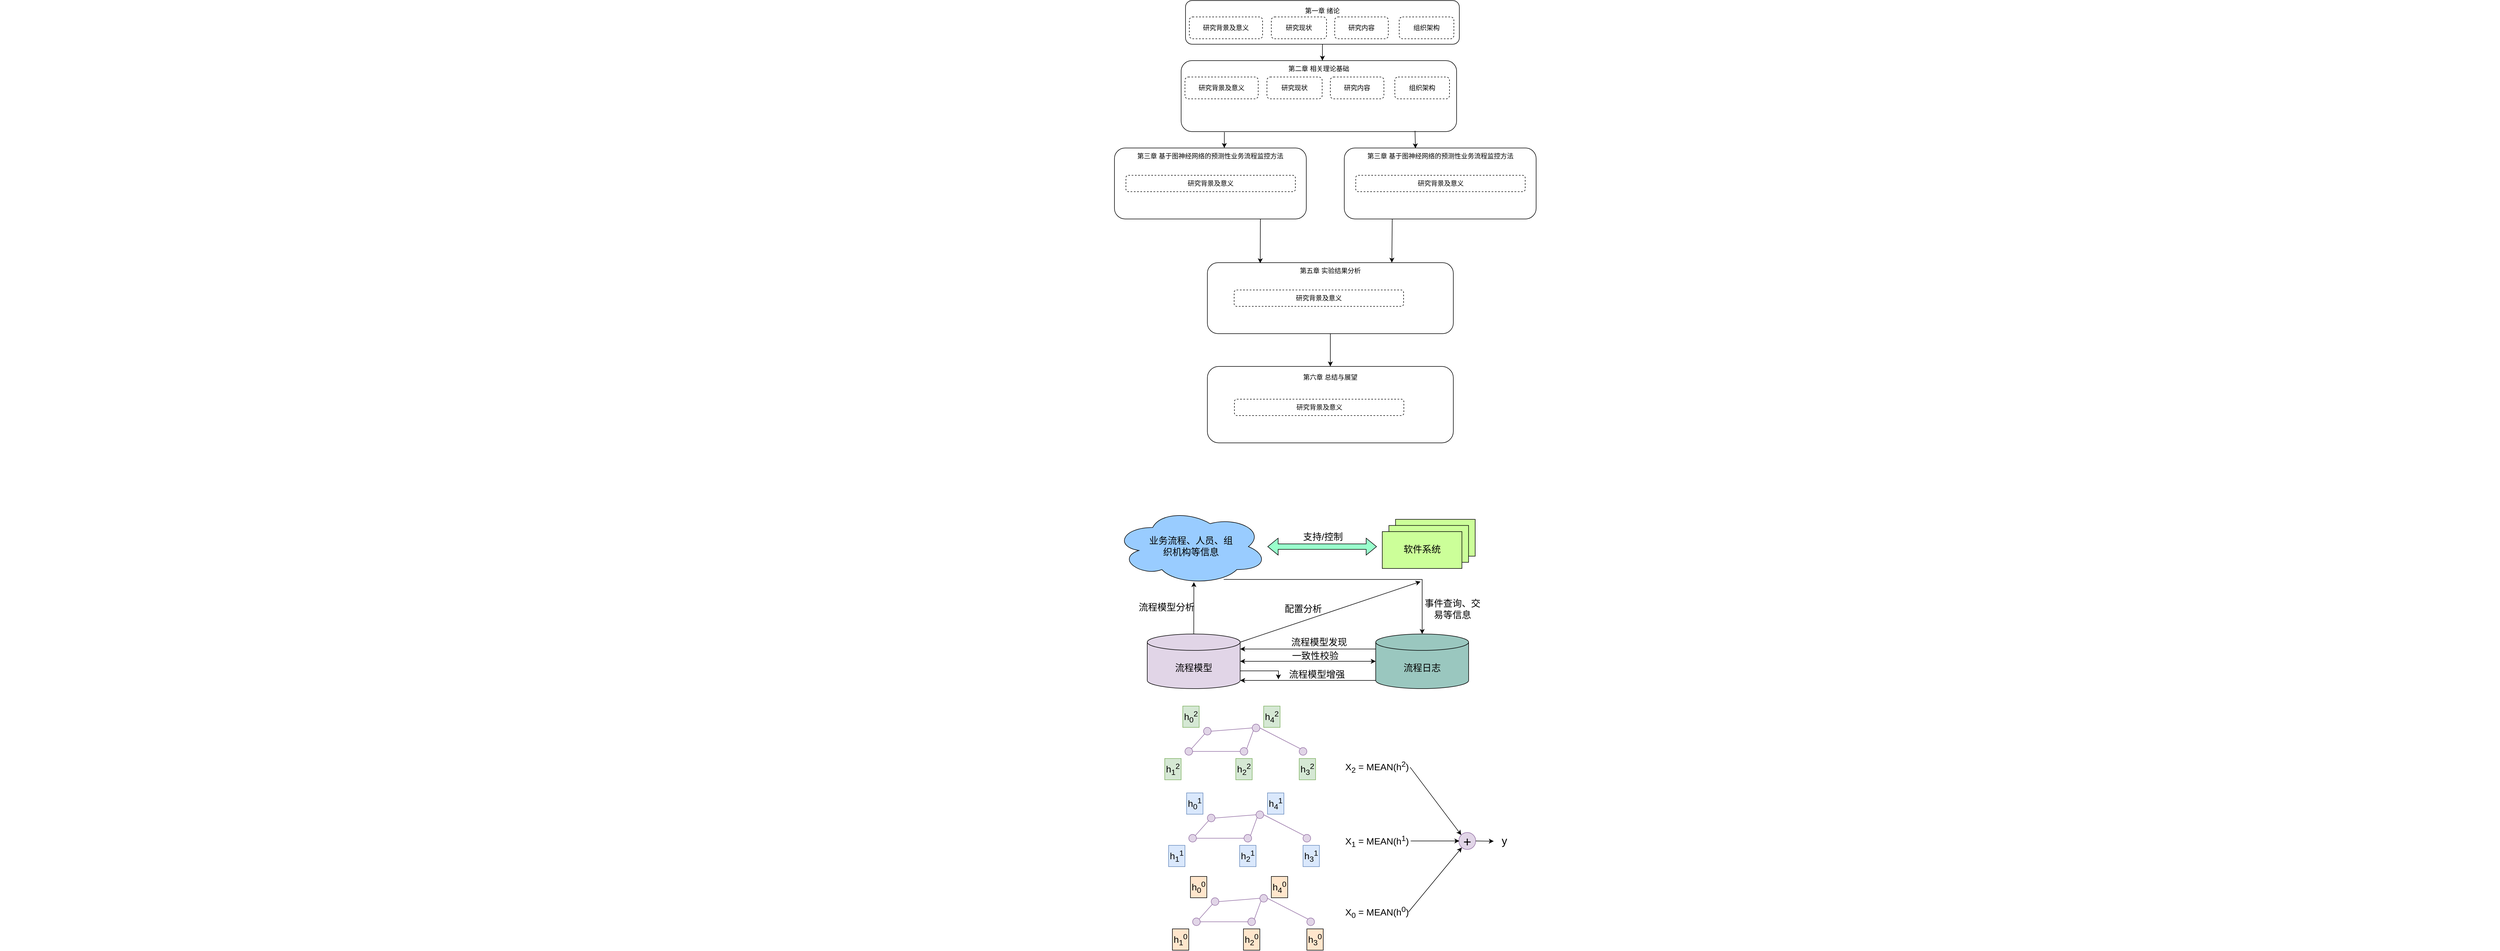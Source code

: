 <mxfile version="26.1.1">
  <diagram name="第 1 页" id="_QlsWhL8awDRomTz16vz">
    <mxGraphModel dx="3838" dy="2153" grid="1" gridSize="10" guides="1" tooltips="1" connect="1" arrows="1" fold="1" page="0" pageScale="1" pageWidth="827" pageHeight="1169" math="0" shadow="0">
      <root>
        <mxCell id="0" />
        <mxCell id="1" parent="0" />
        <mxCell id="jZfTcSRhd4EUPfGEfvjz-1" value="业务流程、人员、组&lt;div&gt;织机构等信息&lt;/div&gt;" style="ellipse;shape=cloud;whiteSpace=wrap;html=1;fillColor=#99CCFF;fontSize=17;" parent="1" vertex="1">
          <mxGeometry x="40" y="70" width="280" height="140" as="geometry" />
        </mxCell>
        <mxCell id="jZfTcSRhd4EUPfGEfvjz-5" value="流程模型" style="shape=cylinder3;whiteSpace=wrap;html=1;boundedLbl=1;backgroundOutline=1;size=15;fillColor=#E1D5E7;fontSize=17;" parent="1" vertex="1">
          <mxGeometry x="100" y="300" width="170" height="100" as="geometry" />
        </mxCell>
        <mxCell id="jZfTcSRhd4EUPfGEfvjz-6" value="流程日志" style="shape=cylinder3;whiteSpace=wrap;html=1;boundedLbl=1;backgroundOutline=1;size=15;fillColor=#9AC7BF;fontSize=17;" parent="1" vertex="1">
          <mxGeometry x="518" y="300" width="170" height="100" as="geometry" />
        </mxCell>
        <mxCell id="jZfTcSRhd4EUPfGEfvjz-7" value="" style="shape=flexArrow;endArrow=classic;startArrow=classic;html=1;rounded=0;fillColor=#99FFCC;fontSize=17;" parent="1" source="jZfTcSRhd4EUPfGEfvjz-1" edge="1">
          <mxGeometry width="100" height="100" relative="1" as="geometry">
            <mxPoint x="344" y="144.5" as="sourcePoint" />
            <mxPoint x="520" y="140" as="targetPoint" />
          </mxGeometry>
        </mxCell>
        <mxCell id="jZfTcSRhd4EUPfGEfvjz-9" value="支持/控制" style="text;html=1;align=center;verticalAlign=middle;resizable=0;points=[];autosize=1;strokeColor=none;fillColor=none;fontSize=17;" parent="1" vertex="1">
          <mxGeometry x="375" y="107" width="91" height="32" as="geometry" />
        </mxCell>
        <mxCell id="jZfTcSRhd4EUPfGEfvjz-10" value="" style="endArrow=classic;html=1;rounded=0;entryX=0.519;entryY=0.964;entryDx=0;entryDy=0;entryPerimeter=0;fontSize=17;" parent="1" source="jZfTcSRhd4EUPfGEfvjz-5" target="jZfTcSRhd4EUPfGEfvjz-1" edge="1">
          <mxGeometry width="50" height="50" relative="1" as="geometry">
            <mxPoint x="140" y="260" as="sourcePoint" />
            <mxPoint x="190" y="210" as="targetPoint" />
          </mxGeometry>
        </mxCell>
        <mxCell id="jZfTcSRhd4EUPfGEfvjz-12" value="" style="endArrow=classic;html=1;rounded=0;exitX=1;exitY=0;exitDx=0;exitDy=15;exitPerimeter=0;fontSize=17;" parent="1" source="jZfTcSRhd4EUPfGEfvjz-5" edge="1">
          <mxGeometry width="50" height="50" relative="1" as="geometry">
            <mxPoint x="390" y="300" as="sourcePoint" />
            <mxPoint x="600" y="204" as="targetPoint" />
          </mxGeometry>
        </mxCell>
        <mxCell id="jZfTcSRhd4EUPfGEfvjz-13" value="" style="endArrow=classic;html=1;rounded=0;entryX=1;entryY=0;entryDx=0;entryDy=27.5;entryPerimeter=0;exitX=0;exitY=0;exitDx=0;exitDy=27.5;exitPerimeter=0;fontSize=17;" parent="1" source="jZfTcSRhd4EUPfGEfvjz-6" target="jZfTcSRhd4EUPfGEfvjz-5" edge="1">
          <mxGeometry width="50" height="50" relative="1" as="geometry">
            <mxPoint x="420" y="380" as="sourcePoint" />
            <mxPoint x="510" y="328" as="targetPoint" />
          </mxGeometry>
        </mxCell>
        <mxCell id="jZfTcSRhd4EUPfGEfvjz-14" value="" style="endArrow=classic;startArrow=classic;html=1;rounded=0;exitX=1;exitY=0.5;exitDx=0;exitDy=0;exitPerimeter=0;entryX=0;entryY=0.5;entryDx=0;entryDy=0;entryPerimeter=0;fontSize=17;" parent="1" source="jZfTcSRhd4EUPfGEfvjz-5" target="jZfTcSRhd4EUPfGEfvjz-6" edge="1">
          <mxGeometry width="50" height="50" relative="1" as="geometry">
            <mxPoint x="390" y="300" as="sourcePoint" />
            <mxPoint x="440" y="250" as="targetPoint" />
          </mxGeometry>
        </mxCell>
        <mxCell id="jZfTcSRhd4EUPfGEfvjz-15" value="" style="endArrow=classic;html=1;rounded=0;exitX=0;exitY=1;exitDx=0;exitDy=-15;exitPerimeter=0;entryX=1;entryY=1;entryDx=0;entryDy=-15;entryPerimeter=0;fontSize=17;" parent="1" source="jZfTcSRhd4EUPfGEfvjz-6" target="jZfTcSRhd4EUPfGEfvjz-5" edge="1">
          <mxGeometry width="50" height="50" relative="1" as="geometry">
            <mxPoint x="390" y="300" as="sourcePoint" />
            <mxPoint x="280" y="360" as="targetPoint" />
          </mxGeometry>
        </mxCell>
        <mxCell id="jZfTcSRhd4EUPfGEfvjz-17" value="" style="endArrow=classic;html=1;rounded=0;edgeStyle=orthogonalEdgeStyle;exitX=0.714;exitY=0.929;exitDx=0;exitDy=0;exitPerimeter=0;entryX=0.5;entryY=0;entryDx=0;entryDy=0;entryPerimeter=0;fontSize=17;" parent="1" source="jZfTcSRhd4EUPfGEfvjz-1" target="jZfTcSRhd4EUPfGEfvjz-6" edge="1">
          <mxGeometry width="50" height="50" relative="1" as="geometry">
            <mxPoint x="490" y="300" as="sourcePoint" />
            <mxPoint x="440" y="250" as="targetPoint" />
            <Array as="points">
              <mxPoint x="603" y="200" />
            </Array>
          </mxGeometry>
        </mxCell>
        <mxCell id="jZfTcSRhd4EUPfGEfvjz-18" value="" style="endArrow=classic;html=1;rounded=0;edgeStyle=orthogonalEdgeStyle;exitX=1;exitY=0;exitDx=0;exitDy=67.5;exitPerimeter=0;fontSize=17;" parent="1" source="jZfTcSRhd4EUPfGEfvjz-5" edge="1">
          <mxGeometry width="50" height="50" relative="1" as="geometry">
            <mxPoint x="270" y="350" as="sourcePoint" />
            <mxPoint x="340" y="383" as="targetPoint" />
            <Array as="points">
              <mxPoint x="340" y="368" />
            </Array>
          </mxGeometry>
        </mxCell>
        <mxCell id="jZfTcSRhd4EUPfGEfvjz-19" value="" style="group;fontSize=17;" parent="1" vertex="1" connectable="0">
          <mxGeometry x="530" y="90" width="170" height="90" as="geometry" />
        </mxCell>
        <mxCell id="jZfTcSRhd4EUPfGEfvjz-2" value="软件系统" style="rounded=0;whiteSpace=wrap;html=1;fillColor=#CCFF99;fontSize=17;" parent="jZfTcSRhd4EUPfGEfvjz-19" vertex="1">
          <mxGeometry x="24.286" width="145.714" height="67.5" as="geometry" />
        </mxCell>
        <mxCell id="jZfTcSRhd4EUPfGEfvjz-3" value="软件系统" style="rounded=0;whiteSpace=wrap;html=1;fillColor=#CCFF99;fontSize=17;" parent="jZfTcSRhd4EUPfGEfvjz-19" vertex="1">
          <mxGeometry x="12.143" y="11.25" width="145.714" height="67.5" as="geometry" />
        </mxCell>
        <mxCell id="jZfTcSRhd4EUPfGEfvjz-4" value="软件系统" style="rounded=0;whiteSpace=wrap;html=1;fillColor=#CCFF99;fontSize=17;" parent="jZfTcSRhd4EUPfGEfvjz-19" vertex="1">
          <mxGeometry y="22.5" width="145.714" height="67.5" as="geometry" />
        </mxCell>
        <mxCell id="jZfTcSRhd4EUPfGEfvjz-20" value="流程模型分析" style="text;html=1;align=center;verticalAlign=middle;resizable=0;points=[];autosize=1;strokeColor=none;fillColor=none;fontSize=17;" parent="1" vertex="1">
          <mxGeometry x="75" y="236" width="120" height="32" as="geometry" />
        </mxCell>
        <mxCell id="jZfTcSRhd4EUPfGEfvjz-21" value="配置分析" style="text;html=1;align=center;verticalAlign=middle;resizable=0;points=[];autosize=1;strokeColor=none;fillColor=none;fontSize=17;" parent="1" vertex="1">
          <mxGeometry x="342" y="239" width="86" height="32" as="geometry" />
        </mxCell>
        <mxCell id="jZfTcSRhd4EUPfGEfvjz-22" value="事件查询、交&lt;div&gt;易等信息&lt;/div&gt;" style="text;html=1;align=center;verticalAlign=middle;resizable=0;points=[];autosize=1;strokeColor=none;fillColor=none;fontSize=17;" parent="1" vertex="1">
          <mxGeometry x="598" y="228.5" width="120" height="53" as="geometry" />
        </mxCell>
        <mxCell id="jZfTcSRhd4EUPfGEfvjz-23" value="流程模型发现" style="text;html=1;align=center;verticalAlign=middle;resizable=0;points=[];autosize=1;strokeColor=none;fillColor=none;fontSize=17;" parent="1" vertex="1">
          <mxGeometry x="354" y="300" width="120" height="32" as="geometry" />
        </mxCell>
        <mxCell id="jZfTcSRhd4EUPfGEfvjz-24" value="一致性校验" style="text;html=1;align=center;verticalAlign=middle;resizable=0;points=[];autosize=1;strokeColor=none;fillColor=none;fontSize=17;" parent="1" vertex="1">
          <mxGeometry x="367" y="326" width="80" height="30" as="geometry" />
        </mxCell>
        <mxCell id="jZfTcSRhd4EUPfGEfvjz-25" value="流程模型增强" style="text;html=1;align=center;verticalAlign=middle;resizable=0;points=[];autosize=1;strokeColor=none;fillColor=none;fontSize=17;" parent="1" vertex="1">
          <mxGeometry x="350" y="359" width="120" height="32" as="geometry" />
        </mxCell>
        <mxCell id="jZfTcSRhd4EUPfGEfvjz-27" value="h&lt;sub&gt;1&lt;/sub&gt;&lt;sup&gt;2&lt;/sup&gt;" style="rounded=0;whiteSpace=wrap;html=1;fillColor=#d5e8d4;strokeColor=#82b366;fontSize=17;" parent="1" vertex="1">
          <mxGeometry x="132" y="528" width="30" height="39" as="geometry" />
        </mxCell>
        <mxCell id="jZfTcSRhd4EUPfGEfvjz-28" value="h&lt;sub&gt;0&lt;/sub&gt;&lt;sup&gt;2&lt;/sup&gt;" style="rounded=0;whiteSpace=wrap;html=1;fillColor=#d5e8d4;strokeColor=#82b366;fontSize=17;" parent="1" vertex="1">
          <mxGeometry x="165" y="432" width="30" height="39" as="geometry" />
        </mxCell>
        <mxCell id="jZfTcSRhd4EUPfGEfvjz-29" value="h&lt;sub&gt;4&lt;/sub&gt;&lt;sup&gt;2&lt;/sup&gt;" style="rounded=0;whiteSpace=wrap;html=1;fillColor=#d5e8d4;strokeColor=#82b366;fontSize=17;" parent="1" vertex="1">
          <mxGeometry x="313" y="432" width="30" height="39" as="geometry" />
        </mxCell>
        <mxCell id="jZfTcSRhd4EUPfGEfvjz-30" value="h&lt;sub&gt;2&lt;/sub&gt;&lt;sup&gt;2&lt;/sup&gt;" style="rounded=0;whiteSpace=wrap;html=1;fillColor=#d5e8d4;strokeColor=#82b366;fontSize=17;" parent="1" vertex="1">
          <mxGeometry x="262" y="528" width="30" height="39" as="geometry" />
        </mxCell>
        <mxCell id="jZfTcSRhd4EUPfGEfvjz-31" value="h&lt;sub&gt;3&lt;/sub&gt;&lt;sup&gt;2&lt;/sup&gt;" style="rounded=0;whiteSpace=wrap;html=1;fillColor=#d5e8d4;strokeColor=#82b366;fontSize=17;" parent="1" vertex="1">
          <mxGeometry x="378" y="528" width="30" height="39" as="geometry" />
        </mxCell>
        <mxCell id="jZfTcSRhd4EUPfGEfvjz-32" value="&lt;span style=&quot;color: rgba(0, 0, 0, 0); font-family: monospace; text-align: start; text-wrap-mode: nowrap;&quot;&gt;%3CmxGraphModel%3E%3Croot%3E%3CmxCell%20id%3D%220%22%2F%3E%3CmxCell%20id%3D%221%22%20parent%3D%220%22%2F%3E%3CmxCell%20id%3D%222%22%20value%3D%22%22%20style%3D%22ellipse%3BwhiteSpace%3Dwrap%3Bhtml%3D1%3Baspect%3Dfixed%3B%22%20vertex%3D%221%22%20parent%3D%221%22%3E%3CmxGeometry%20x%3D%22203%22%20y%3D%22465%22%20width%3D%2214%22%20height%3D%2214%22%20as%3D%22geometry%22%2F%3E%3C%2FmxCell%3E%3C%2Froot%3E%3C%2FmxGraphModel%3E&lt;/span&gt;" style="ellipse;whiteSpace=wrap;html=1;aspect=fixed;fillColor=#e1d5e7;fontSize=17;strokeColor=#9673a6;" parent="1" vertex="1">
          <mxGeometry x="203" y="471" width="14" height="14" as="geometry" />
        </mxCell>
        <mxCell id="jZfTcSRhd4EUPfGEfvjz-33" value="" style="ellipse;whiteSpace=wrap;html=1;aspect=fixed;fillColor=#e1d5e7;fontSize=17;strokeColor=#9673a6;" parent="1" vertex="1">
          <mxGeometry x="292" y="465" width="14" height="14" as="geometry" />
        </mxCell>
        <mxCell id="jZfTcSRhd4EUPfGEfvjz-34" value="&lt;span style=&quot;color: rgba(0, 0, 0, 0); font-family: monospace; text-align: start; text-wrap-mode: nowrap;&quot;&gt;%3CmxGraphModel%3E%3Croot%3E%3CmxCell%20id%3D%220%22%2F%3E%3CmxCell%20id%3D%221%22%20parent%3D%220%22%2F%3E%3CmxCell%20id%3D%222%22%20value%3D%22%22%20style%3D%22ellipse%3BwhiteSpace%3Dwrap%3Bhtml%3D1%3Baspect%3Dfixed%3B%22%20vertex%3D%221%22%20parent%3D%221%22%3E%3CmxGeometry%20x%3D%22203%22%20y%3D%22465%22%20width%3D%2214%22%20height%3D%2214%22%20as%3D%22geometry%22%2F%3E%3C%2FmxCell%3E%3C%2Froot%3E%3C%2FmxGraphModel%3E&lt;/span&gt;" style="ellipse;whiteSpace=wrap;html=1;aspect=fixed;fillColor=#e1d5e7;fontSize=17;strokeColor=#9673a6;" parent="1" vertex="1">
          <mxGeometry x="169" y="508" width="14" height="14" as="geometry" />
        </mxCell>
        <mxCell id="jZfTcSRhd4EUPfGEfvjz-35" value="&lt;span style=&quot;color: rgba(0, 0, 0, 0); font-family: monospace; text-align: start; text-wrap-mode: nowrap;&quot;&gt;%3CmxGraphModel%3E%3Croot%3E%3CmxCell%20id%3D%220%22%2F%3E%3CmxCell%20id%3D%221%22%20parent%3D%220%22%2F%3E%3CmxCell%20id%3D%222%22%20value%3D%22%22%20style%3D%22ellipse%3BwhiteSpace%3Dwrap%3Bhtml%3D1%3Baspect%3Dfixed%3B%22%20vertex%3D%221%22%20parent%3D%221%22%3E%3CmxGeometry%20x%3D%22203%22%20y%3D%22465%22%20width%3D%2214%22%20height%3D%2214%22%20as%3D%22geometry%22%2F%3E%3C%2FmxCell%3E%3C%2Froot%3E%3C%2FmxGraphModel%3E&lt;/span&gt;" style="ellipse;whiteSpace=wrap;html=1;aspect=fixed;fillColor=#e1d5e7;fontSize=17;strokeColor=#9673a6;" parent="1" vertex="1">
          <mxGeometry x="270" y="508" width="14" height="14" as="geometry" />
        </mxCell>
        <mxCell id="jZfTcSRhd4EUPfGEfvjz-36" value="&lt;span style=&quot;color: rgba(0, 0, 0, 0); font-family: monospace; text-align: start; text-wrap-mode: nowrap;&quot;&gt;%3CmxGraphModel%3E%3Croot%3E%3CmxCell%20id%3D%220%22%2F%3E%3CmxCell%20id%3D%221%22%20parent%3D%220%22%2F%3E%3CmxCell%20id%3D%222%22%20value%3D%22%22%20style%3D%22ellipse%3BwhiteSpace%3Dwrap%3Bhtml%3D1%3Baspect%3Dfixed%3B%22%20vertex%3D%221%22%20parent%3D%221%22%3E%3CmxGeometry%20x%3D%22203%22%20y%3D%22465%22%20width%3D%2214%22%20height%3D%2214%22%20as%3D%22geometry%22%2F%3E%3C%2FmxCell%3E%3C%2Froot%3E%3C%2FmxGraphModel%3E&lt;/span&gt;" style="ellipse;whiteSpace=wrap;html=1;aspect=fixed;fillColor=#e1d5e7;fontSize=17;strokeColor=#9673a6;" parent="1" vertex="1">
          <mxGeometry x="378" y="508" width="14" height="14" as="geometry" />
        </mxCell>
        <mxCell id="jZfTcSRhd4EUPfGEfvjz-39" value="" style="endArrow=none;html=1;rounded=0;exitX=1;exitY=0;exitDx=0;exitDy=0;entryX=0;entryY=1;entryDx=0;entryDy=0;fontSize=17;fillColor=#e1d5e7;strokeColor=#9673a6;" parent="1" source="jZfTcSRhd4EUPfGEfvjz-34" target="jZfTcSRhd4EUPfGEfvjz-32" edge="1">
          <mxGeometry width="50" height="50" relative="1" as="geometry">
            <mxPoint x="266" y="602" as="sourcePoint" />
            <mxPoint x="316" y="552" as="targetPoint" />
          </mxGeometry>
        </mxCell>
        <mxCell id="jZfTcSRhd4EUPfGEfvjz-40" value="" style="endArrow=none;html=1;rounded=0;exitX=1;exitY=0.5;exitDx=0;exitDy=0;entryX=0;entryY=0.5;entryDx=0;entryDy=0;fontSize=17;fillColor=#e1d5e7;strokeColor=#9673a6;" parent="1" source="jZfTcSRhd4EUPfGEfvjz-34" target="jZfTcSRhd4EUPfGEfvjz-35" edge="1">
          <mxGeometry width="50" height="50" relative="1" as="geometry">
            <mxPoint x="191" y="520" as="sourcePoint" />
            <mxPoint x="215" y="493" as="targetPoint" />
          </mxGeometry>
        </mxCell>
        <mxCell id="jZfTcSRhd4EUPfGEfvjz-41" value="" style="endArrow=none;html=1;rounded=0;exitX=0;exitY=0.5;exitDx=0;exitDy=0;entryX=1;entryY=0.5;entryDx=0;entryDy=0;fontSize=17;fillColor=#e1d5e7;strokeColor=#9673a6;" parent="1" source="jZfTcSRhd4EUPfGEfvjz-33" target="jZfTcSRhd4EUPfGEfvjz-32" edge="1">
          <mxGeometry width="50" height="50" relative="1" as="geometry">
            <mxPoint x="201" y="530" as="sourcePoint" />
            <mxPoint x="225" y="503" as="targetPoint" />
          </mxGeometry>
        </mxCell>
        <mxCell id="jZfTcSRhd4EUPfGEfvjz-42" value="" style="endArrow=none;html=1;rounded=0;exitX=1;exitY=0;exitDx=0;exitDy=0;entryX=0;entryY=1;entryDx=0;entryDy=0;fontSize=17;fillColor=#e1d5e7;strokeColor=#9673a6;" parent="1" source="jZfTcSRhd4EUPfGEfvjz-35" target="jZfTcSRhd4EUPfGEfvjz-33" edge="1">
          <mxGeometry width="50" height="50" relative="1" as="geometry">
            <mxPoint x="211" y="540" as="sourcePoint" />
            <mxPoint x="235" y="513" as="targetPoint" />
          </mxGeometry>
        </mxCell>
        <mxCell id="jZfTcSRhd4EUPfGEfvjz-43" value="" style="endArrow=none;html=1;rounded=0;exitX=0;exitY=0;exitDx=0;exitDy=0;entryX=1;entryY=0.5;entryDx=0;entryDy=0;entryPerimeter=0;fontSize=17;fillColor=#e1d5e7;strokeColor=#9673a6;" parent="1" source="jZfTcSRhd4EUPfGEfvjz-36" target="jZfTcSRhd4EUPfGEfvjz-33" edge="1">
          <mxGeometry width="50" height="50" relative="1" as="geometry">
            <mxPoint x="221" y="550" as="sourcePoint" />
            <mxPoint x="245" y="523" as="targetPoint" />
          </mxGeometry>
        </mxCell>
        <mxCell id="jZfTcSRhd4EUPfGEfvjz-44" value="h&lt;sub&gt;1&lt;/sub&gt;&lt;sup&gt;1&lt;/sup&gt;" style="rounded=0;whiteSpace=wrap;html=1;fillColor=#dae8fc;strokeColor=#6c8ebf;fontSize=17;" parent="1" vertex="1">
          <mxGeometry x="139" y="687" width="30" height="39" as="geometry" />
        </mxCell>
        <mxCell id="jZfTcSRhd4EUPfGEfvjz-45" value="h&lt;sub&gt;0&lt;/sub&gt;&lt;sup&gt;1&lt;/sup&gt;" style="rounded=0;whiteSpace=wrap;html=1;fillColor=#dae8fc;strokeColor=#6c8ebf;fontSize=17;" parent="1" vertex="1">
          <mxGeometry x="172" y="591" width="30" height="39" as="geometry" />
        </mxCell>
        <mxCell id="jZfTcSRhd4EUPfGEfvjz-46" value="h&lt;sub&gt;4&lt;/sub&gt;&lt;sup&gt;1&lt;/sup&gt;" style="rounded=0;whiteSpace=wrap;html=1;fillColor=#dae8fc;strokeColor=#6c8ebf;fontSize=17;" parent="1" vertex="1">
          <mxGeometry x="320" y="591" width="30" height="39" as="geometry" />
        </mxCell>
        <mxCell id="jZfTcSRhd4EUPfGEfvjz-47" value="h&lt;sub&gt;2&lt;/sub&gt;&lt;sup&gt;1&lt;/sup&gt;" style="rounded=0;whiteSpace=wrap;html=1;fillColor=#dae8fc;strokeColor=#6c8ebf;fontSize=17;" parent="1" vertex="1">
          <mxGeometry x="269" y="687" width="30" height="39" as="geometry" />
        </mxCell>
        <mxCell id="jZfTcSRhd4EUPfGEfvjz-48" value="h&lt;sub&gt;3&lt;/sub&gt;&lt;sup&gt;1&lt;/sup&gt;" style="rounded=0;whiteSpace=wrap;html=1;fillColor=#dae8fc;strokeColor=#6c8ebf;fontSize=17;" parent="1" vertex="1">
          <mxGeometry x="385" y="687" width="30" height="39" as="geometry" />
        </mxCell>
        <mxCell id="jZfTcSRhd4EUPfGEfvjz-49" value="&lt;span style=&quot;color: rgba(0, 0, 0, 0); font-family: monospace; text-align: start; text-wrap-mode: nowrap;&quot;&gt;%3CmxGraphModel%3E%3Croot%3E%3CmxCell%20id%3D%220%22%2F%3E%3CmxCell%20id%3D%221%22%20parent%3D%220%22%2F%3E%3CmxCell%20id%3D%222%22%20value%3D%22%22%20style%3D%22ellipse%3BwhiteSpace%3Dwrap%3Bhtml%3D1%3Baspect%3Dfixed%3B%22%20vertex%3D%221%22%20parent%3D%221%22%3E%3CmxGeometry%20x%3D%22203%22%20y%3D%22465%22%20width%3D%2214%22%20height%3D%2214%22%20as%3D%22geometry%22%2F%3E%3C%2FmxCell%3E%3C%2Froot%3E%3C%2FmxGraphModel%3E&lt;/span&gt;" style="ellipse;whiteSpace=wrap;html=1;aspect=fixed;fillColor=#e1d5e7;fontSize=17;strokeColor=#9673a6;" parent="1" vertex="1">
          <mxGeometry x="210" y="630" width="14" height="14" as="geometry" />
        </mxCell>
        <mxCell id="jZfTcSRhd4EUPfGEfvjz-50" value="" style="ellipse;whiteSpace=wrap;html=1;aspect=fixed;fillColor=#e1d5e7;fontSize=17;strokeColor=#9673a6;" parent="1" vertex="1">
          <mxGeometry x="299" y="624" width="14" height="14" as="geometry" />
        </mxCell>
        <mxCell id="jZfTcSRhd4EUPfGEfvjz-51" value="&lt;span style=&quot;color: rgba(0, 0, 0, 0); font-family: monospace; text-align: start; text-wrap-mode: nowrap;&quot;&gt;%3CmxGraphModel%3E%3Croot%3E%3CmxCell%20id%3D%220%22%2F%3E%3CmxCell%20id%3D%221%22%20parent%3D%220%22%2F%3E%3CmxCell%20id%3D%222%22%20value%3D%22%22%20style%3D%22ellipse%3BwhiteSpace%3Dwrap%3Bhtml%3D1%3Baspect%3Dfixed%3B%22%20vertex%3D%221%22%20parent%3D%221%22%3E%3CmxGeometry%20x%3D%22203%22%20y%3D%22465%22%20width%3D%2214%22%20height%3D%2214%22%20as%3D%22geometry%22%2F%3E%3C%2FmxCell%3E%3C%2Froot%3E%3C%2FmxGraphModel%3E&lt;/span&gt;" style="ellipse;whiteSpace=wrap;html=1;aspect=fixed;fillColor=#e1d5e7;fontSize=17;strokeColor=#9673a6;" parent="1" vertex="1">
          <mxGeometry x="176" y="667" width="14" height="14" as="geometry" />
        </mxCell>
        <mxCell id="jZfTcSRhd4EUPfGEfvjz-52" value="&lt;span style=&quot;color: rgba(0, 0, 0, 0); font-family: monospace; text-align: start; text-wrap-mode: nowrap;&quot;&gt;%3CmxGraphModel%3E%3Croot%3E%3CmxCell%20id%3D%220%22%2F%3E%3CmxCell%20id%3D%221%22%20parent%3D%220%22%2F%3E%3CmxCell%20id%3D%222%22%20value%3D%22%22%20style%3D%22ellipse%3BwhiteSpace%3Dwrap%3Bhtml%3D1%3Baspect%3Dfixed%3B%22%20vertex%3D%221%22%20parent%3D%221%22%3E%3CmxGeometry%20x%3D%22203%22%20y%3D%22465%22%20width%3D%2214%22%20height%3D%2214%22%20as%3D%22geometry%22%2F%3E%3C%2FmxCell%3E%3C%2Froot%3E%3C%2FmxGraphModel%3E&lt;/span&gt;" style="ellipse;whiteSpace=wrap;html=1;aspect=fixed;fillColor=#e1d5e7;fontSize=17;strokeColor=#9673a6;" parent="1" vertex="1">
          <mxGeometry x="277" y="667" width="14" height="14" as="geometry" />
        </mxCell>
        <mxCell id="jZfTcSRhd4EUPfGEfvjz-53" value="&lt;span style=&quot;color: rgba(0, 0, 0, 0); font-family: monospace; text-align: start; text-wrap-mode: nowrap;&quot;&gt;%3CmxGraphModel%3E%3Croot%3E%3CmxCell%20id%3D%220%22%2F%3E%3CmxCell%20id%3D%221%22%20parent%3D%220%22%2F%3E%3CmxCell%20id%3D%222%22%20value%3D%22%22%20style%3D%22ellipse%3BwhiteSpace%3Dwrap%3Bhtml%3D1%3Baspect%3Dfixed%3B%22%20vertex%3D%221%22%20parent%3D%221%22%3E%3CmxGeometry%20x%3D%22203%22%20y%3D%22465%22%20width%3D%2214%22%20height%3D%2214%22%20as%3D%22geometry%22%2F%3E%3C%2FmxCell%3E%3C%2Froot%3E%3C%2FmxGraphModel%3E&lt;/span&gt;" style="ellipse;whiteSpace=wrap;html=1;aspect=fixed;fillColor=#e1d5e7;fontSize=17;strokeColor=#9673a6;" parent="1" vertex="1">
          <mxGeometry x="385" y="667" width="14" height="14" as="geometry" />
        </mxCell>
        <mxCell id="jZfTcSRhd4EUPfGEfvjz-54" value="" style="endArrow=none;html=1;rounded=0;exitX=1;exitY=0;exitDx=0;exitDy=0;entryX=0;entryY=1;entryDx=0;entryDy=0;fontSize=17;fillColor=#e1d5e7;strokeColor=#9673a6;" parent="1" source="jZfTcSRhd4EUPfGEfvjz-51" target="jZfTcSRhd4EUPfGEfvjz-49" edge="1">
          <mxGeometry width="50" height="50" relative="1" as="geometry">
            <mxPoint x="273" y="761" as="sourcePoint" />
            <mxPoint x="323" y="711" as="targetPoint" />
          </mxGeometry>
        </mxCell>
        <mxCell id="jZfTcSRhd4EUPfGEfvjz-55" value="" style="endArrow=none;html=1;rounded=0;exitX=1;exitY=0.5;exitDx=0;exitDy=0;entryX=0;entryY=0.5;entryDx=0;entryDy=0;fontSize=17;fillColor=#e1d5e7;strokeColor=#9673a6;" parent="1" source="jZfTcSRhd4EUPfGEfvjz-51" target="jZfTcSRhd4EUPfGEfvjz-52" edge="1">
          <mxGeometry width="50" height="50" relative="1" as="geometry">
            <mxPoint x="198" y="679" as="sourcePoint" />
            <mxPoint x="222" y="652" as="targetPoint" />
          </mxGeometry>
        </mxCell>
        <mxCell id="jZfTcSRhd4EUPfGEfvjz-56" value="" style="endArrow=none;html=1;rounded=0;exitX=0;exitY=0.5;exitDx=0;exitDy=0;entryX=1;entryY=0.5;entryDx=0;entryDy=0;fontSize=17;fillColor=#e1d5e7;strokeColor=#9673a6;" parent="1" source="jZfTcSRhd4EUPfGEfvjz-50" target="jZfTcSRhd4EUPfGEfvjz-49" edge="1">
          <mxGeometry width="50" height="50" relative="1" as="geometry">
            <mxPoint x="208" y="689" as="sourcePoint" />
            <mxPoint x="232" y="662" as="targetPoint" />
          </mxGeometry>
        </mxCell>
        <mxCell id="jZfTcSRhd4EUPfGEfvjz-57" value="" style="endArrow=none;html=1;rounded=0;exitX=1;exitY=0;exitDx=0;exitDy=0;entryX=0;entryY=1;entryDx=0;entryDy=0;fontSize=17;fillColor=#e1d5e7;strokeColor=#9673a6;" parent="1" source="jZfTcSRhd4EUPfGEfvjz-52" target="jZfTcSRhd4EUPfGEfvjz-50" edge="1">
          <mxGeometry width="50" height="50" relative="1" as="geometry">
            <mxPoint x="218" y="699" as="sourcePoint" />
            <mxPoint x="242" y="672" as="targetPoint" />
          </mxGeometry>
        </mxCell>
        <mxCell id="jZfTcSRhd4EUPfGEfvjz-58" value="" style="endArrow=none;html=1;rounded=0;exitX=0;exitY=0;exitDx=0;exitDy=0;entryX=1;entryY=0.5;entryDx=0;entryDy=0;entryPerimeter=0;fontSize=17;fillColor=#e1d5e7;strokeColor=#9673a6;" parent="1" source="jZfTcSRhd4EUPfGEfvjz-53" target="jZfTcSRhd4EUPfGEfvjz-50" edge="1">
          <mxGeometry width="50" height="50" relative="1" as="geometry">
            <mxPoint x="228" y="709" as="sourcePoint" />
            <mxPoint x="252" y="682" as="targetPoint" />
          </mxGeometry>
        </mxCell>
        <mxCell id="jZfTcSRhd4EUPfGEfvjz-74" value="h&lt;sub&gt;1&lt;/sub&gt;&lt;sup&gt;0&lt;/sup&gt;" style="rounded=0;whiteSpace=wrap;html=1;fillColor=#FFE6CC;fontSize=17;" parent="1" vertex="1">
          <mxGeometry x="146" y="840" width="30" height="39" as="geometry" />
        </mxCell>
        <mxCell id="jZfTcSRhd4EUPfGEfvjz-75" value="h&lt;sub&gt;0&lt;/sub&gt;&lt;sup&gt;0&lt;/sup&gt;" style="rounded=0;whiteSpace=wrap;html=1;fillColor=#FFE6CC;fontSize=17;" parent="1" vertex="1">
          <mxGeometry x="179" y="744" width="30" height="39" as="geometry" />
        </mxCell>
        <mxCell id="jZfTcSRhd4EUPfGEfvjz-76" value="h&lt;sub&gt;4&lt;/sub&gt;&lt;sup&gt;0&lt;/sup&gt;" style="rounded=0;whiteSpace=wrap;html=1;fillColor=#FFE6CC;fontSize=17;" parent="1" vertex="1">
          <mxGeometry x="327" y="744" width="30" height="39" as="geometry" />
        </mxCell>
        <mxCell id="jZfTcSRhd4EUPfGEfvjz-77" value="h&lt;sub&gt;2&lt;/sub&gt;&lt;sup&gt;0&lt;/sup&gt;" style="rounded=0;whiteSpace=wrap;html=1;fillColor=#FFE6CC;fontSize=17;" parent="1" vertex="1">
          <mxGeometry x="276" y="840" width="30" height="39" as="geometry" />
        </mxCell>
        <mxCell id="jZfTcSRhd4EUPfGEfvjz-78" value="h&lt;sub&gt;3&lt;/sub&gt;&lt;sup&gt;0&lt;/sup&gt;" style="rounded=0;whiteSpace=wrap;html=1;fillColor=#FFE6CC;fontSize=17;" parent="1" vertex="1">
          <mxGeometry x="392" y="840" width="30" height="39" as="geometry" />
        </mxCell>
        <mxCell id="jZfTcSRhd4EUPfGEfvjz-79" value="&lt;span style=&quot;color: rgba(0, 0, 0, 0); font-family: monospace; text-align: start; text-wrap-mode: nowrap;&quot;&gt;%3CmxGraphModel%3E%3Croot%3E%3CmxCell%20id%3D%220%22%2F%3E%3CmxCell%20id%3D%221%22%20parent%3D%220%22%2F%3E%3CmxCell%20id%3D%222%22%20value%3D%22%22%20style%3D%22ellipse%3BwhiteSpace%3Dwrap%3Bhtml%3D1%3Baspect%3Dfixed%3B%22%20vertex%3D%221%22%20parent%3D%221%22%3E%3CmxGeometry%20x%3D%22203%22%20y%3D%22465%22%20width%3D%2214%22%20height%3D%2214%22%20as%3D%22geometry%22%2F%3E%3C%2FmxCell%3E%3C%2Froot%3E%3C%2FmxGraphModel%3E&lt;/span&gt;" style="ellipse;whiteSpace=wrap;html=1;aspect=fixed;fillColor=#e1d5e7;fontSize=17;strokeColor=#9673a6;" parent="1" vertex="1">
          <mxGeometry x="217" y="783" width="14" height="14" as="geometry" />
        </mxCell>
        <mxCell id="jZfTcSRhd4EUPfGEfvjz-80" value="" style="ellipse;whiteSpace=wrap;html=1;aspect=fixed;fillColor=#e1d5e7;fontSize=17;strokeColor=#9673a6;" parent="1" vertex="1">
          <mxGeometry x="306" y="777" width="14" height="14" as="geometry" />
        </mxCell>
        <mxCell id="jZfTcSRhd4EUPfGEfvjz-81" value="&lt;span style=&quot;color: rgba(0, 0, 0, 0); font-family: monospace; text-align: start; text-wrap-mode: nowrap;&quot;&gt;%3CmxGraphModel%3E%3Croot%3E%3CmxCell%20id%3D%220%22%2F%3E%3CmxCell%20id%3D%221%22%20parent%3D%220%22%2F%3E%3CmxCell%20id%3D%222%22%20value%3D%22%22%20style%3D%22ellipse%3BwhiteSpace%3Dwrap%3Bhtml%3D1%3Baspect%3Dfixed%3B%22%20vertex%3D%221%22%20parent%3D%221%22%3E%3CmxGeometry%20x%3D%22203%22%20y%3D%22465%22%20width%3D%2214%22%20height%3D%2214%22%20as%3D%22geometry%22%2F%3E%3C%2FmxCell%3E%3C%2Froot%3E%3C%2FmxGraphModel%3E&lt;/span&gt;" style="ellipse;whiteSpace=wrap;html=1;aspect=fixed;fillColor=#e1d5e7;fontSize=17;strokeColor=#9673a6;" parent="1" vertex="1">
          <mxGeometry x="183" y="820" width="14" height="14" as="geometry" />
        </mxCell>
        <mxCell id="jZfTcSRhd4EUPfGEfvjz-82" value="&lt;span style=&quot;color: rgba(0, 0, 0, 0); font-family: monospace; text-align: start; text-wrap-mode: nowrap;&quot;&gt;%3CmxGraphModel%3E%3Croot%3E%3CmxCell%20id%3D%220%22%2F%3E%3CmxCell%20id%3D%221%22%20parent%3D%220%22%2F%3E%3CmxCell%20id%3D%222%22%20value%3D%22%22%20style%3D%22ellipse%3BwhiteSpace%3Dwrap%3Bhtml%3D1%3Baspect%3Dfixed%3B%22%20vertex%3D%221%22%20parent%3D%221%22%3E%3CmxGeometry%20x%3D%22203%22%20y%3D%22465%22%20width%3D%2214%22%20height%3D%2214%22%20as%3D%22geometry%22%2F%3E%3C%2FmxCell%3E%3C%2Froot%3E%3C%2FmxGraphModel%3E&lt;/span&gt;" style="ellipse;whiteSpace=wrap;html=1;aspect=fixed;fillColor=#e1d5e7;fontSize=17;strokeColor=#9673a6;" parent="1" vertex="1">
          <mxGeometry x="284" y="820" width="14" height="14" as="geometry" />
        </mxCell>
        <mxCell id="jZfTcSRhd4EUPfGEfvjz-83" value="&lt;span style=&quot;color: rgba(0, 0, 0, 0); font-family: monospace; text-align: start; text-wrap-mode: nowrap;&quot;&gt;%3CmxGraphModel%3E%3Croot%3E%3CmxCell%20id%3D%220%22%2F%3E%3CmxCell%20id%3D%221%22%20parent%3D%220%22%2F%3E%3CmxCell%20id%3D%222%22%20value%3D%22%22%20style%3D%22ellipse%3BwhiteSpace%3Dwrap%3Bhtml%3D1%3Baspect%3Dfixed%3B%22%20vertex%3D%221%22%20parent%3D%221%22%3E%3CmxGeometry%20x%3D%22203%22%20y%3D%22465%22%20width%3D%2214%22%20height%3D%2214%22%20as%3D%22geometry%22%2F%3E%3C%2FmxCell%3E%3C%2Froot%3E%3C%2FmxGraphModel%3E&lt;/span&gt;" style="ellipse;whiteSpace=wrap;html=1;aspect=fixed;fillColor=#e1d5e7;fontSize=17;strokeColor=#9673a6;" parent="1" vertex="1">
          <mxGeometry x="392" y="820" width="14" height="14" as="geometry" />
        </mxCell>
        <mxCell id="jZfTcSRhd4EUPfGEfvjz-84" value="" style="endArrow=none;html=1;rounded=0;exitX=1;exitY=0;exitDx=0;exitDy=0;entryX=0;entryY=1;entryDx=0;entryDy=0;fontSize=17;fillColor=#e1d5e7;strokeColor=#9673a6;" parent="1" source="jZfTcSRhd4EUPfGEfvjz-81" target="jZfTcSRhd4EUPfGEfvjz-79" edge="1">
          <mxGeometry width="50" height="50" relative="1" as="geometry">
            <mxPoint x="280" y="914" as="sourcePoint" />
            <mxPoint x="330" y="864" as="targetPoint" />
          </mxGeometry>
        </mxCell>
        <mxCell id="jZfTcSRhd4EUPfGEfvjz-85" value="" style="endArrow=none;html=1;rounded=0;exitX=1;exitY=0.5;exitDx=0;exitDy=0;entryX=0;entryY=0.5;entryDx=0;entryDy=0;fontSize=17;fillColor=#e1d5e7;strokeColor=#9673a6;" parent="1" source="jZfTcSRhd4EUPfGEfvjz-81" target="jZfTcSRhd4EUPfGEfvjz-82" edge="1">
          <mxGeometry width="50" height="50" relative="1" as="geometry">
            <mxPoint x="205" y="832" as="sourcePoint" />
            <mxPoint x="229" y="805" as="targetPoint" />
          </mxGeometry>
        </mxCell>
        <mxCell id="jZfTcSRhd4EUPfGEfvjz-86" value="" style="endArrow=none;html=1;rounded=0;exitX=0;exitY=0.5;exitDx=0;exitDy=0;entryX=1;entryY=0.5;entryDx=0;entryDy=0;fontSize=17;fillColor=#e1d5e7;strokeColor=#9673a6;" parent="1" source="jZfTcSRhd4EUPfGEfvjz-80" target="jZfTcSRhd4EUPfGEfvjz-79" edge="1">
          <mxGeometry width="50" height="50" relative="1" as="geometry">
            <mxPoint x="215" y="842" as="sourcePoint" />
            <mxPoint x="239" y="815" as="targetPoint" />
          </mxGeometry>
        </mxCell>
        <mxCell id="jZfTcSRhd4EUPfGEfvjz-87" value="" style="endArrow=none;html=1;rounded=0;exitX=1;exitY=0;exitDx=0;exitDy=0;entryX=0;entryY=1;entryDx=0;entryDy=0;fontSize=17;fillColor=#e1d5e7;strokeColor=#9673a6;" parent="1" source="jZfTcSRhd4EUPfGEfvjz-82" target="jZfTcSRhd4EUPfGEfvjz-80" edge="1">
          <mxGeometry width="50" height="50" relative="1" as="geometry">
            <mxPoint x="225" y="852" as="sourcePoint" />
            <mxPoint x="249" y="825" as="targetPoint" />
          </mxGeometry>
        </mxCell>
        <mxCell id="jZfTcSRhd4EUPfGEfvjz-88" value="" style="endArrow=none;html=1;rounded=0;exitX=0;exitY=0;exitDx=0;exitDy=0;entryX=1;entryY=0.5;entryDx=0;entryDy=0;entryPerimeter=0;fontSize=17;fillColor=#e1d5e7;strokeColor=#9673a6;" parent="1" source="jZfTcSRhd4EUPfGEfvjz-83" target="jZfTcSRhd4EUPfGEfvjz-80" edge="1">
          <mxGeometry width="50" height="50" relative="1" as="geometry">
            <mxPoint x="235" y="862" as="sourcePoint" />
            <mxPoint x="259" y="835" as="targetPoint" />
          </mxGeometry>
        </mxCell>
        <mxCell id="jZfTcSRhd4EUPfGEfvjz-89" value="X&lt;sub&gt;0&lt;/sub&gt; = MEAN(h&lt;sup&gt;0&lt;/sup&gt;)" style="text;html=1;align=center;verticalAlign=middle;resizable=0;points=[];autosize=1;strokeColor=none;fillColor=none;fontSize=17;" parent="1" vertex="1">
          <mxGeometry x="470" y="793.5" width="100" height="32" as="geometry" />
        </mxCell>
        <mxCell id="jZfTcSRhd4EUPfGEfvjz-90" value="X&lt;sub&gt;1&lt;/sub&gt; = MEAN(h&lt;sup&gt;1&lt;/sup&gt;)" style="text;html=1;align=center;verticalAlign=middle;resizable=0;points=[];autosize=1;strokeColor=none;fillColor=none;fontSize=17;" parent="1" vertex="1">
          <mxGeometry x="470" y="663.5" width="100" height="32" as="geometry" />
        </mxCell>
        <mxCell id="jZfTcSRhd4EUPfGEfvjz-91" value="X&lt;sub&gt;2&lt;/sub&gt;&amp;nbsp;= MEAN(h&lt;sup&gt;2&lt;/sup&gt;)" style="text;html=1;align=center;verticalAlign=middle;resizable=0;points=[];autosize=1;strokeColor=none;fillColor=none;fontSize=17;" parent="1" vertex="1">
          <mxGeometry x="470" y="528" width="100" height="32" as="geometry" />
        </mxCell>
        <mxCell id="jZfTcSRhd4EUPfGEfvjz-93" value="" style="endArrow=classic;html=1;rounded=0;fontSize=17;" parent="1" target="jZfTcSRhd4EUPfGEfvjz-94" edge="1">
          <mxGeometry width="50" height="50" relative="1" as="geometry">
            <mxPoint x="578" y="809" as="sourcePoint" />
            <mxPoint x="658" y="678.5" as="targetPoint" />
          </mxGeometry>
        </mxCell>
        <mxCell id="jZfTcSRhd4EUPfGEfvjz-94" value="&lt;font&gt;+&lt;/font&gt;" style="ellipse;whiteSpace=wrap;html=1;aspect=fixed;fillColor=#e1d5e7;strokeColor=#9673a6;fontSize=25;" parent="1" vertex="1">
          <mxGeometry x="670" y="663.5" width="31" height="31" as="geometry" />
        </mxCell>
        <mxCell id="jZfTcSRhd4EUPfGEfvjz-95" value="" style="endArrow=classic;html=1;rounded=0;entryX=0.032;entryY=0.5;entryDx=0;entryDy=0;entryPerimeter=0;fontSize=17;" parent="1" target="jZfTcSRhd4EUPfGEfvjz-94" edge="1">
          <mxGeometry width="50" height="50" relative="1" as="geometry">
            <mxPoint x="582" y="679" as="sourcePoint" />
            <mxPoint x="682" y="694.5" as="targetPoint" />
          </mxGeometry>
        </mxCell>
        <mxCell id="jZfTcSRhd4EUPfGEfvjz-96" value="" style="endArrow=classic;html=1;rounded=0;entryX=0;entryY=0;entryDx=0;entryDy=0;fontSize=17;" parent="1" target="jZfTcSRhd4EUPfGEfvjz-94" edge="1">
          <mxGeometry width="50" height="50" relative="1" as="geometry">
            <mxPoint x="581" y="544" as="sourcePoint" />
            <mxPoint x="681" y="689.5" as="targetPoint" />
          </mxGeometry>
        </mxCell>
        <mxCell id="jZfTcSRhd4EUPfGEfvjz-97" value="" style="endArrow=classic;html=1;rounded=0;exitX=1;exitY=0.5;exitDx=0;exitDy=0;fontSize=17;" parent="1" source="jZfTcSRhd4EUPfGEfvjz-94" edge="1">
          <mxGeometry width="50" height="50" relative="1" as="geometry">
            <mxPoint x="580" y="687.5" as="sourcePoint" />
            <mxPoint x="734" y="679.5" as="targetPoint" />
          </mxGeometry>
        </mxCell>
        <mxCell id="jZfTcSRhd4EUPfGEfvjz-98" value="&lt;font&gt;y&lt;/font&gt;" style="text;html=1;align=center;verticalAlign=middle;resizable=0;points=[];autosize=1;strokeColor=none;fillColor=none;fontSize=20;" parent="1" vertex="1">
          <mxGeometry x="739" y="660.5" width="27" height="34" as="geometry" />
        </mxCell>
        <mxCell id="N5ycXGxKrtC5UL9Fuoho-24" value="" style="edgeStyle=orthogonalEdgeStyle;rounded=0;orthogonalLoop=1;jettySize=auto;html=1;" parent="1" source="N5ycXGxKrtC5UL9Fuoho-2" target="N5ycXGxKrtC5UL9Fuoho-7" edge="1">
          <mxGeometry relative="1" as="geometry">
            <Array as="points">
              <mxPoint x="421" y="-750" />
              <mxPoint x="421" y="-750" />
            </Array>
          </mxGeometry>
        </mxCell>
        <mxCell id="N5ycXGxKrtC5UL9Fuoho-2" value="第一章 绪论&lt;div&gt;&lt;br&gt;&lt;/div&gt;&lt;div&gt;&lt;br&gt;&lt;/div&gt;&lt;div&gt;&lt;br&gt;&lt;/div&gt;" style="rounded=1;whiteSpace=wrap;html=1;" parent="1" vertex="1">
          <mxGeometry x="170" y="-860" width="501" height="80" as="geometry" />
        </mxCell>
        <mxCell id="N5ycXGxKrtC5UL9Fuoho-3" value="研究背景及意义" style="rounded=1;whiteSpace=wrap;html=1;gradientColor=none;dashed=1;" parent="1" vertex="1">
          <mxGeometry x="177" y="-830" width="134" height="40" as="geometry" />
        </mxCell>
        <mxCell id="N5ycXGxKrtC5UL9Fuoho-4" value="研究现状" style="rounded=1;whiteSpace=wrap;html=1;gradientColor=none;dashed=1;" parent="1" vertex="1">
          <mxGeometry x="327" y="-830" width="101" height="40" as="geometry" />
        </mxCell>
        <mxCell id="N5ycXGxKrtC5UL9Fuoho-5" value="研究内容" style="rounded=1;whiteSpace=wrap;html=1;gradientColor=none;dashed=1;" parent="1" vertex="1">
          <mxGeometry x="443" y="-830" width="98" height="40" as="geometry" />
        </mxCell>
        <mxCell id="N5ycXGxKrtC5UL9Fuoho-6" value="组织架构" style="rounded=1;whiteSpace=wrap;html=1;gradientColor=none;dashed=1;" parent="1" vertex="1">
          <mxGeometry x="561" y="-830" width="100" height="40" as="geometry" />
        </mxCell>
        <mxCell id="N5ycXGxKrtC5UL9Fuoho-7" value="第二章 相关理论基础&lt;div&gt;&lt;br&gt;&lt;/div&gt;&lt;div&gt;&lt;br&gt;&lt;/div&gt;&lt;div&gt;&lt;br&gt;&lt;/div&gt;&lt;div&gt;&lt;br&gt;&lt;/div&gt;&lt;div&gt;&lt;br&gt;&lt;/div&gt;&lt;div&gt;&lt;br&gt;&lt;/div&gt;&lt;div&gt;&lt;br&gt;&lt;/div&gt;" style="rounded=1;whiteSpace=wrap;html=1;" parent="1" vertex="1">
          <mxGeometry x="162" y="-750" width="504" height="130" as="geometry" />
        </mxCell>
        <mxCell id="N5ycXGxKrtC5UL9Fuoho-8" value="研究背景及意义" style="rounded=1;whiteSpace=wrap;html=1;gradientColor=none;dashed=1;" parent="1" vertex="1">
          <mxGeometry x="169" y="-720" width="134" height="40" as="geometry" />
        </mxCell>
        <mxCell id="N5ycXGxKrtC5UL9Fuoho-9" value="研究现状" style="rounded=1;whiteSpace=wrap;html=1;gradientColor=none;dashed=1;" parent="1" vertex="1">
          <mxGeometry x="319" y="-720" width="101" height="40" as="geometry" />
        </mxCell>
        <mxCell id="N5ycXGxKrtC5UL9Fuoho-10" value="研究内容" style="rounded=1;whiteSpace=wrap;html=1;gradientColor=none;dashed=1;" parent="1" vertex="1">
          <mxGeometry x="435" y="-720" width="98" height="40" as="geometry" />
        </mxCell>
        <mxCell id="N5ycXGxKrtC5UL9Fuoho-11" value="组织架构" style="rounded=1;whiteSpace=wrap;html=1;gradientColor=none;dashed=1;" parent="1" vertex="1">
          <mxGeometry x="553" y="-720" width="100" height="40" as="geometry" />
        </mxCell>
        <mxCell id="N5ycXGxKrtC5UL9Fuoho-12" value="第三章 基于图神经网络的预测性业务流程监控方法&lt;div&gt;&lt;br&gt;&lt;/div&gt;&lt;div&gt;&lt;br&gt;&lt;/div&gt;&lt;div&gt;&lt;br&gt;&lt;/div&gt;&lt;div&gt;&lt;br&gt;&lt;/div&gt;&lt;div&gt;&lt;br&gt;&lt;/div&gt;&lt;div&gt;&lt;br&gt;&lt;/div&gt;&lt;div&gt;&lt;br&gt;&lt;/div&gt;" style="rounded=1;whiteSpace=wrap;html=1;" parent="1" vertex="1">
          <mxGeometry x="40" y="-590" width="351" height="130" as="geometry" />
        </mxCell>
        <mxCell id="N5ycXGxKrtC5UL9Fuoho-13" value="研究背景及意义" style="rounded=1;whiteSpace=wrap;html=1;gradientColor=none;dashed=1;" parent="1" vertex="1">
          <mxGeometry x="61" y="-540" width="310" height="30" as="geometry" />
        </mxCell>
        <mxCell id="N5ycXGxKrtC5UL9Fuoho-17" value="第三章 基于图神经网络的预测性业务流程监控方法&lt;div&gt;&lt;br&gt;&lt;/div&gt;&lt;div&gt;&lt;br&gt;&lt;/div&gt;&lt;div&gt;&lt;br&gt;&lt;/div&gt;&lt;div&gt;&lt;br&gt;&lt;/div&gt;&lt;div&gt;&lt;br&gt;&lt;/div&gt;&lt;div&gt;&lt;br&gt;&lt;/div&gt;&lt;div&gt;&lt;br&gt;&lt;/div&gt;" style="rounded=1;whiteSpace=wrap;html=1;" parent="1" vertex="1">
          <mxGeometry x="460.5" y="-590" width="351" height="130" as="geometry" />
        </mxCell>
        <mxCell id="N5ycXGxKrtC5UL9Fuoho-18" value="研究背景及意义" style="rounded=1;whiteSpace=wrap;html=1;gradientColor=none;dashed=1;" parent="1" vertex="1">
          <mxGeometry x="481.5" y="-540" width="310" height="30" as="geometry" />
        </mxCell>
        <mxCell id="N5ycXGxKrtC5UL9Fuoho-20" value="第五章 实验结果分析&lt;div&gt;&lt;br&gt;&lt;/div&gt;&lt;div&gt;&lt;br&gt;&lt;/div&gt;&lt;div&gt;&lt;br&gt;&lt;/div&gt;&lt;div&gt;&lt;br&gt;&lt;/div&gt;&lt;div&gt;&lt;br&gt;&lt;/div&gt;&lt;div&gt;&lt;br&gt;&lt;/div&gt;&lt;div&gt;&lt;br&gt;&lt;/div&gt;" style="rounded=1;whiteSpace=wrap;html=1;" parent="1" vertex="1">
          <mxGeometry x="210" y="-380" width="450" height="130" as="geometry" />
        </mxCell>
        <mxCell id="N5ycXGxKrtC5UL9Fuoho-21" value="研究背景及意义" style="rounded=1;whiteSpace=wrap;html=1;gradientColor=none;dashed=1;" parent="1" vertex="1">
          <mxGeometry x="259" y="-330" width="310" height="30" as="geometry" />
        </mxCell>
        <mxCell id="N5ycXGxKrtC5UL9Fuoho-22" value="第六章 总结与展望&lt;div&gt;&lt;br&gt;&lt;/div&gt;&lt;div&gt;&lt;br&gt;&lt;/div&gt;&lt;div&gt;&lt;br&gt;&lt;/div&gt;&lt;div&gt;&lt;br&gt;&lt;/div&gt;&lt;div&gt;&lt;br&gt;&lt;/div&gt;&lt;div&gt;&lt;br&gt;&lt;/div&gt;&lt;div&gt;&lt;br&gt;&lt;/div&gt;" style="rounded=1;whiteSpace=wrap;html=1;" parent="1" vertex="1">
          <mxGeometry x="210" y="-190" width="450" height="140" as="geometry" />
        </mxCell>
        <mxCell id="N5ycXGxKrtC5UL9Fuoho-23" value="研究背景及意义" style="rounded=1;whiteSpace=wrap;html=1;gradientColor=none;dashed=1;" parent="1" vertex="1">
          <mxGeometry x="259.5" y="-130" width="310" height="30" as="geometry" />
        </mxCell>
        <mxCell id="N5ycXGxKrtC5UL9Fuoho-26" value="" style="endArrow=classic;html=1;rounded=0;exitX=0.157;exitY=1.008;exitDx=0;exitDy=0;exitPerimeter=0;" parent="1" source="N5ycXGxKrtC5UL9Fuoho-7" edge="1">
          <mxGeometry width="50" height="50" relative="1" as="geometry">
            <mxPoint x="390" y="-580" as="sourcePoint" />
            <mxPoint x="241" y="-590" as="targetPoint" />
          </mxGeometry>
        </mxCell>
        <mxCell id="N5ycXGxKrtC5UL9Fuoho-27" value="" style="endArrow=classic;html=1;rounded=0;exitX=0.849;exitY=0.989;exitDx=0;exitDy=0;exitPerimeter=0;entryX=0.371;entryY=0.005;entryDx=0;entryDy=0;entryPerimeter=0;" parent="1" source="N5ycXGxKrtC5UL9Fuoho-7" target="N5ycXGxKrtC5UL9Fuoho-17" edge="1">
          <mxGeometry width="50" height="50" relative="1" as="geometry">
            <mxPoint x="251" y="-609" as="sourcePoint" />
            <mxPoint x="251" y="-580" as="targetPoint" />
          </mxGeometry>
        </mxCell>
        <mxCell id="N5ycXGxKrtC5UL9Fuoho-28" value="" style="endArrow=classic;html=1;rounded=0;entryX=0.215;entryY=0.008;entryDx=0;entryDy=0;entryPerimeter=0;" parent="1" target="N5ycXGxKrtC5UL9Fuoho-20" edge="1">
          <mxGeometry width="50" height="50" relative="1" as="geometry">
            <mxPoint x="307" y="-460" as="sourcePoint" />
            <mxPoint x="601" y="-579" as="targetPoint" />
          </mxGeometry>
        </mxCell>
        <mxCell id="N5ycXGxKrtC5UL9Fuoho-29" value="" style="endArrow=classic;html=1;rounded=0;entryX=0.75;entryY=0;entryDx=0;entryDy=0;exitX=0.25;exitY=1;exitDx=0;exitDy=0;" parent="1" source="N5ycXGxKrtC5UL9Fuoho-17" target="N5ycXGxKrtC5UL9Fuoho-20" edge="1">
          <mxGeometry width="50" height="50" relative="1" as="geometry">
            <mxPoint x="480" y="-430" as="sourcePoint" />
            <mxPoint x="282" y="-368" as="targetPoint" />
          </mxGeometry>
        </mxCell>
        <mxCell id="N5ycXGxKrtC5UL9Fuoho-30" value="" style="endArrow=classic;html=1;rounded=0;exitX=0.5;exitY=1;exitDx=0;exitDy=0;entryX=0.5;entryY=0;entryDx=0;entryDy=0;" parent="1" source="N5ycXGxKrtC5UL9Fuoho-20" target="N5ycXGxKrtC5UL9Fuoho-22" edge="1">
          <mxGeometry width="50" height="50" relative="1" as="geometry">
            <mxPoint x="291" y="-437" as="sourcePoint" />
            <mxPoint x="292" y="-358" as="targetPoint" />
          </mxGeometry>
        </mxCell>
      </root>
    </mxGraphModel>
  </diagram>
</mxfile>
